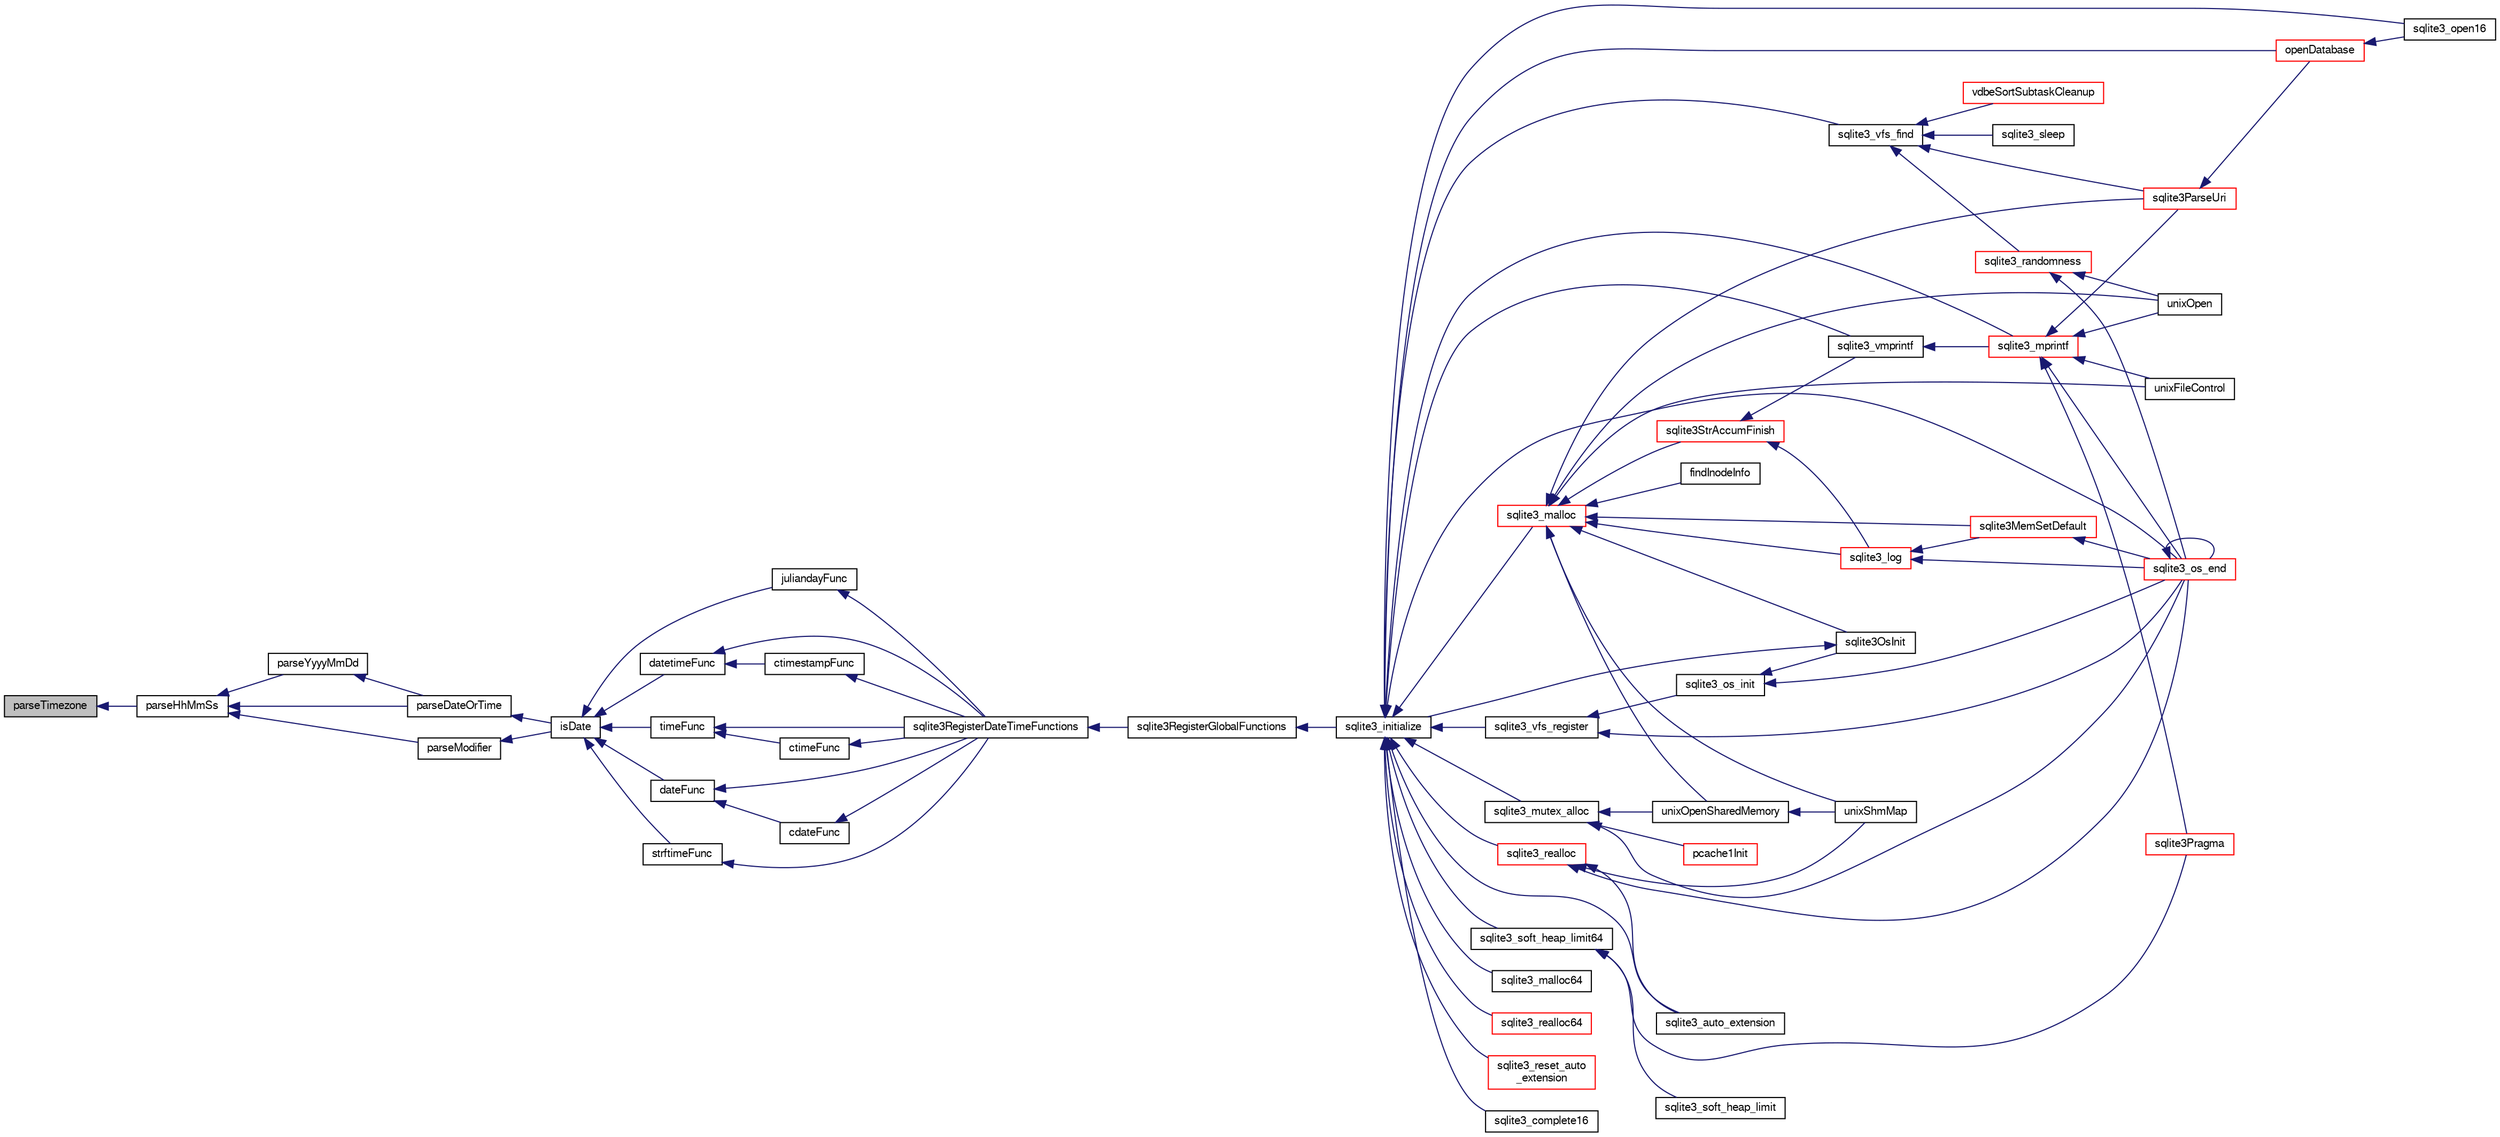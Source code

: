 digraph "parseTimezone"
{
  edge [fontname="FreeSans",fontsize="10",labelfontname="FreeSans",labelfontsize="10"];
  node [fontname="FreeSans",fontsize="10",shape=record];
  rankdir="LR";
  Node214488 [label="parseTimezone",height=0.2,width=0.4,color="black", fillcolor="grey75", style="filled", fontcolor="black"];
  Node214488 -> Node214489 [dir="back",color="midnightblue",fontsize="10",style="solid",fontname="FreeSans"];
  Node214489 [label="parseHhMmSs",height=0.2,width=0.4,color="black", fillcolor="white", style="filled",URL="$sqlite3_8c.html#ac4cdecf91abf320cc407022a3bd4944f"];
  Node214489 -> Node214490 [dir="back",color="midnightblue",fontsize="10",style="solid",fontname="FreeSans"];
  Node214490 [label="parseYyyyMmDd",height=0.2,width=0.4,color="black", fillcolor="white", style="filled",URL="$sqlite3_8c.html#ad3a4252b0c148f0174e1e546115b5802"];
  Node214490 -> Node214491 [dir="back",color="midnightblue",fontsize="10",style="solid",fontname="FreeSans"];
  Node214491 [label="parseDateOrTime",height=0.2,width=0.4,color="black", fillcolor="white", style="filled",URL="$sqlite3_8c.html#a86a0ea000a0479eb6de44cbeb82acef9"];
  Node214491 -> Node214492 [dir="back",color="midnightblue",fontsize="10",style="solid",fontname="FreeSans"];
  Node214492 [label="isDate",height=0.2,width=0.4,color="black", fillcolor="white", style="filled",URL="$sqlite3_8c.html#a88586fabfb5a2ee248ccf6f5dfb90904"];
  Node214492 -> Node214493 [dir="back",color="midnightblue",fontsize="10",style="solid",fontname="FreeSans"];
  Node214493 [label="juliandayFunc",height=0.2,width=0.4,color="black", fillcolor="white", style="filled",URL="$sqlite3_8c.html#ac3eed2d3f72c21bee1e65f9d0f33a263"];
  Node214493 -> Node214494 [dir="back",color="midnightblue",fontsize="10",style="solid",fontname="FreeSans"];
  Node214494 [label="sqlite3RegisterDateTimeFunctions",height=0.2,width=0.4,color="black", fillcolor="white", style="filled",URL="$sqlite3_8c.html#a44405fdf6c4462912007f6602ecc0bb4"];
  Node214494 -> Node214495 [dir="back",color="midnightblue",fontsize="10",style="solid",fontname="FreeSans"];
  Node214495 [label="sqlite3RegisterGlobalFunctions",height=0.2,width=0.4,color="black", fillcolor="white", style="filled",URL="$sqlite3_8c.html#a9f75bd111010f29e1b8d74344473c4ec"];
  Node214495 -> Node214496 [dir="back",color="midnightblue",fontsize="10",style="solid",fontname="FreeSans"];
  Node214496 [label="sqlite3_initialize",height=0.2,width=0.4,color="black", fillcolor="white", style="filled",URL="$sqlite3_8h.html#ab0c0ee2d5d4cf8b28e9572296a8861df"];
  Node214496 -> Node214497 [dir="back",color="midnightblue",fontsize="10",style="solid",fontname="FreeSans"];
  Node214497 [label="sqlite3_vfs_find",height=0.2,width=0.4,color="black", fillcolor="white", style="filled",URL="$sqlite3_8h.html#ac201a26de3dfa1d6deb8069eb8d95627"];
  Node214497 -> Node214498 [dir="back",color="midnightblue",fontsize="10",style="solid",fontname="FreeSans"];
  Node214498 [label="sqlite3_randomness",height=0.2,width=0.4,color="red", fillcolor="white", style="filled",URL="$sqlite3_8h.html#aa452ad88657d4606e137b09c4e9315c7"];
  Node214498 -> Node214502 [dir="back",color="midnightblue",fontsize="10",style="solid",fontname="FreeSans"];
  Node214502 [label="unixOpen",height=0.2,width=0.4,color="black", fillcolor="white", style="filled",URL="$sqlite3_8c.html#a8ed5efc47b6e14f7805cd1bb9b215775"];
  Node214498 -> Node214503 [dir="back",color="midnightblue",fontsize="10",style="solid",fontname="FreeSans"];
  Node214503 [label="sqlite3_os_end",height=0.2,width=0.4,color="red", fillcolor="white", style="filled",URL="$sqlite3_8h.html#a2288c95881ecca13d994e42b6a958906"];
  Node214503 -> Node214503 [dir="back",color="midnightblue",fontsize="10",style="solid",fontname="FreeSans"];
  Node214497 -> Node214901 [dir="back",color="midnightblue",fontsize="10",style="solid",fontname="FreeSans"];
  Node214901 [label="vdbeSortSubtaskCleanup",height=0.2,width=0.4,color="red", fillcolor="white", style="filled",URL="$sqlite3_8c.html#abc8ce4c3ef58cc10f5b27642aab32b30"];
  Node214497 -> Node214904 [dir="back",color="midnightblue",fontsize="10",style="solid",fontname="FreeSans"];
  Node214904 [label="sqlite3ParseUri",height=0.2,width=0.4,color="red", fillcolor="white", style="filled",URL="$sqlite3_8c.html#aaa912f29a67460d8b2186c97056e8767"];
  Node214904 -> Node214747 [dir="back",color="midnightblue",fontsize="10",style="solid",fontname="FreeSans"];
  Node214747 [label="openDatabase",height=0.2,width=0.4,color="red", fillcolor="white", style="filled",URL="$sqlite3_8c.html#a6a9c3bc3a64234e863413f41db473758"];
  Node214747 -> Node214750 [dir="back",color="midnightblue",fontsize="10",style="solid",fontname="FreeSans"];
  Node214750 [label="sqlite3_open16",height=0.2,width=0.4,color="black", fillcolor="white", style="filled",URL="$sqlite3_8h.html#adbc401bb96713f32e553db32f6f3ca33"];
  Node214497 -> Node214905 [dir="back",color="midnightblue",fontsize="10",style="solid",fontname="FreeSans"];
  Node214905 [label="sqlite3_sleep",height=0.2,width=0.4,color="black", fillcolor="white", style="filled",URL="$sqlite3_8h.html#ad0c133ddbbecb6433f3c6ebef8966efa"];
  Node214496 -> Node214906 [dir="back",color="midnightblue",fontsize="10",style="solid",fontname="FreeSans"];
  Node214906 [label="sqlite3_vfs_register",height=0.2,width=0.4,color="black", fillcolor="white", style="filled",URL="$sqlite3_8h.html#a7184b289ccd4c4c7200589137d88c4ae"];
  Node214906 -> Node214907 [dir="back",color="midnightblue",fontsize="10",style="solid",fontname="FreeSans"];
  Node214907 [label="sqlite3_os_init",height=0.2,width=0.4,color="black", fillcolor="white", style="filled",URL="$sqlite3_8h.html#acebc2290d00a32d3afe2361f2979038b"];
  Node214907 -> Node214908 [dir="back",color="midnightblue",fontsize="10",style="solid",fontname="FreeSans"];
  Node214908 [label="sqlite3OsInit",height=0.2,width=0.4,color="black", fillcolor="white", style="filled",URL="$sqlite3_8c.html#afeaa886fe1ca086a30fd278b1d069762"];
  Node214908 -> Node214496 [dir="back",color="midnightblue",fontsize="10",style="solid",fontname="FreeSans"];
  Node214907 -> Node214503 [dir="back",color="midnightblue",fontsize="10",style="solid",fontname="FreeSans"];
  Node214906 -> Node214503 [dir="back",color="midnightblue",fontsize="10",style="solid",fontname="FreeSans"];
  Node214496 -> Node214909 [dir="back",color="midnightblue",fontsize="10",style="solid",fontname="FreeSans"];
  Node214909 [label="sqlite3_mutex_alloc",height=0.2,width=0.4,color="black", fillcolor="white", style="filled",URL="$sqlite3_8h.html#aa3f89418cd18e99596435c958b29b650"];
  Node214909 -> Node214910 [dir="back",color="midnightblue",fontsize="10",style="solid",fontname="FreeSans"];
  Node214910 [label="unixOpenSharedMemory",height=0.2,width=0.4,color="black", fillcolor="white", style="filled",URL="$sqlite3_8c.html#a30775afa2e08ca6ddc7853326afed7c7"];
  Node214910 -> Node214911 [dir="back",color="midnightblue",fontsize="10",style="solid",fontname="FreeSans"];
  Node214911 [label="unixShmMap",height=0.2,width=0.4,color="black", fillcolor="white", style="filled",URL="$sqlite3_8c.html#aeaa77f0ab08a4f4ee5f86e8c9727e974"];
  Node214909 -> Node214503 [dir="back",color="midnightblue",fontsize="10",style="solid",fontname="FreeSans"];
  Node214909 -> Node214912 [dir="back",color="midnightblue",fontsize="10",style="solid",fontname="FreeSans"];
  Node214912 [label="pcache1Init",height=0.2,width=0.4,color="red", fillcolor="white", style="filled",URL="$sqlite3_8c.html#a05e9c1daf3dd812db1d769b69b20e069"];
  Node214496 -> Node214982 [dir="back",color="midnightblue",fontsize="10",style="solid",fontname="FreeSans"];
  Node214982 [label="sqlite3_soft_heap_limit64",height=0.2,width=0.4,color="black", fillcolor="white", style="filled",URL="$sqlite3_8h.html#ab37b3a4d1652e3acb2c43d1252e6b852"];
  Node214982 -> Node214983 [dir="back",color="midnightblue",fontsize="10",style="solid",fontname="FreeSans"];
  Node214983 [label="sqlite3_soft_heap_limit",height=0.2,width=0.4,color="black", fillcolor="white", style="filled",URL="$sqlite3_8h.html#a18c3472581de3072201723e798524fdc"];
  Node214982 -> Node214590 [dir="back",color="midnightblue",fontsize="10",style="solid",fontname="FreeSans"];
  Node214590 [label="sqlite3Pragma",height=0.2,width=0.4,color="red", fillcolor="white", style="filled",URL="$sqlite3_8c.html#a111391370f58f8e6a6eca51fd34d62ed"];
  Node214496 -> Node214984 [dir="back",color="midnightblue",fontsize="10",style="solid",fontname="FreeSans"];
  Node214984 [label="sqlite3_malloc",height=0.2,width=0.4,color="red", fillcolor="white", style="filled",URL="$sqlite3_8h.html#a510e31845345737f17d86ce0b2328356"];
  Node214984 -> Node214908 [dir="back",color="midnightblue",fontsize="10",style="solid",fontname="FreeSans"];
  Node214984 -> Node214980 [dir="back",color="midnightblue",fontsize="10",style="solid",fontname="FreeSans"];
  Node214980 [label="sqlite3MemSetDefault",height=0.2,width=0.4,color="red", fillcolor="white", style="filled",URL="$sqlite3_8c.html#a162fbfd727e92c5f8f72625b5ff62549"];
  Node214980 -> Node214503 [dir="back",color="midnightblue",fontsize="10",style="solid",fontname="FreeSans"];
  Node214984 -> Node214985 [dir="back",color="midnightblue",fontsize="10",style="solid",fontname="FreeSans"];
  Node214985 [label="sqlite3StrAccumFinish",height=0.2,width=0.4,color="red", fillcolor="white", style="filled",URL="$sqlite3_8c.html#adb7f26b10ac1b847db6f000ef4c2e2ba"];
  Node214985 -> Node215059 [dir="back",color="midnightblue",fontsize="10",style="solid",fontname="FreeSans"];
  Node215059 [label="sqlite3_vmprintf",height=0.2,width=0.4,color="black", fillcolor="white", style="filled",URL="$sqlite3_8h.html#ac240de67ddf003828f16a6d9dd3fa3ca"];
  Node215059 -> Node215060 [dir="back",color="midnightblue",fontsize="10",style="solid",fontname="FreeSans"];
  Node215060 [label="sqlite3_mprintf",height=0.2,width=0.4,color="red", fillcolor="white", style="filled",URL="$sqlite3_8h.html#a9533933e57f7ccbb48c32041ce3a8862"];
  Node215060 -> Node214501 [dir="back",color="midnightblue",fontsize="10",style="solid",fontname="FreeSans"];
  Node214501 [label="unixFileControl",height=0.2,width=0.4,color="black", fillcolor="white", style="filled",URL="$sqlite3_8c.html#ad71f213fa385cc58f307cefd953c03ae"];
  Node215060 -> Node214502 [dir="back",color="midnightblue",fontsize="10",style="solid",fontname="FreeSans"];
  Node215060 -> Node214503 [dir="back",color="midnightblue",fontsize="10",style="solid",fontname="FreeSans"];
  Node215060 -> Node214590 [dir="back",color="midnightblue",fontsize="10",style="solid",fontname="FreeSans"];
  Node215060 -> Node214904 [dir="back",color="midnightblue",fontsize="10",style="solid",fontname="FreeSans"];
  Node214985 -> Node215167 [dir="back",color="midnightblue",fontsize="10",style="solid",fontname="FreeSans"];
  Node215167 [label="sqlite3_log",height=0.2,width=0.4,color="red", fillcolor="white", style="filled",URL="$sqlite3_8h.html#a298c9699bf9c143662c6b1fec4b2dc3b"];
  Node215167 -> Node214980 [dir="back",color="midnightblue",fontsize="10",style="solid",fontname="FreeSans"];
  Node215167 -> Node214503 [dir="back",color="midnightblue",fontsize="10",style="solid",fontname="FreeSans"];
  Node214984 -> Node215167 [dir="back",color="midnightblue",fontsize="10",style="solid",fontname="FreeSans"];
  Node214984 -> Node215246 [dir="back",color="midnightblue",fontsize="10",style="solid",fontname="FreeSans"];
  Node215246 [label="findInodeInfo",height=0.2,width=0.4,color="black", fillcolor="white", style="filled",URL="$sqlite3_8c.html#ac92c39062e69a79c4a62dfd55242c782"];
  Node214984 -> Node214501 [dir="back",color="midnightblue",fontsize="10",style="solid",fontname="FreeSans"];
  Node214984 -> Node214910 [dir="back",color="midnightblue",fontsize="10",style="solid",fontname="FreeSans"];
  Node214984 -> Node214911 [dir="back",color="midnightblue",fontsize="10",style="solid",fontname="FreeSans"];
  Node214984 -> Node214502 [dir="back",color="midnightblue",fontsize="10",style="solid",fontname="FreeSans"];
  Node214984 -> Node214904 [dir="back",color="midnightblue",fontsize="10",style="solid",fontname="FreeSans"];
  Node214496 -> Node215249 [dir="back",color="midnightblue",fontsize="10",style="solid",fontname="FreeSans"];
  Node215249 [label="sqlite3_malloc64",height=0.2,width=0.4,color="black", fillcolor="white", style="filled",URL="$sqlite3_8h.html#a12b7ee85e539ea28c130c5c75b96a82a"];
  Node214496 -> Node215250 [dir="back",color="midnightblue",fontsize="10",style="solid",fontname="FreeSans"];
  Node215250 [label="sqlite3_realloc",height=0.2,width=0.4,color="red", fillcolor="white", style="filled",URL="$sqlite3_8h.html#a627f0eeface58024ef47403d8cc76b35"];
  Node215250 -> Node214911 [dir="back",color="midnightblue",fontsize="10",style="solid",fontname="FreeSans"];
  Node215250 -> Node214503 [dir="back",color="midnightblue",fontsize="10",style="solid",fontname="FreeSans"];
  Node215250 -> Node215266 [dir="back",color="midnightblue",fontsize="10",style="solid",fontname="FreeSans"];
  Node215266 [label="sqlite3_auto_extension",height=0.2,width=0.4,color="black", fillcolor="white", style="filled",URL="$sqlite3_8h.html#a85a95b45e94f6bcd52aa39b6acdb36d7"];
  Node214496 -> Node215268 [dir="back",color="midnightblue",fontsize="10",style="solid",fontname="FreeSans"];
  Node215268 [label="sqlite3_realloc64",height=0.2,width=0.4,color="red", fillcolor="white", style="filled",URL="$sqlite3_8h.html#afe88c85e9f864a3fd92941cad197245d"];
  Node214496 -> Node215059 [dir="back",color="midnightblue",fontsize="10",style="solid",fontname="FreeSans"];
  Node214496 -> Node215060 [dir="back",color="midnightblue",fontsize="10",style="solid",fontname="FreeSans"];
  Node214496 -> Node214503 [dir="back",color="midnightblue",fontsize="10",style="solid",fontname="FreeSans"];
  Node214496 -> Node215266 [dir="back",color="midnightblue",fontsize="10",style="solid",fontname="FreeSans"];
  Node214496 -> Node215368 [dir="back",color="midnightblue",fontsize="10",style="solid",fontname="FreeSans"];
  Node215368 [label="sqlite3_reset_auto\l_extension",height=0.2,width=0.4,color="red", fillcolor="white", style="filled",URL="$sqlite3_8h.html#ac33f4064ae6690cada7bdc89e8153ffc"];
  Node214496 -> Node215233 [dir="back",color="midnightblue",fontsize="10",style="solid",fontname="FreeSans"];
  Node215233 [label="sqlite3_complete16",height=0.2,width=0.4,color="black", fillcolor="white", style="filled",URL="$sqlite3_8h.html#a3260341c2ef82787acca48414a1d03a1"];
  Node214496 -> Node214747 [dir="back",color="midnightblue",fontsize="10",style="solid",fontname="FreeSans"];
  Node214496 -> Node214750 [dir="back",color="midnightblue",fontsize="10",style="solid",fontname="FreeSans"];
  Node214492 -> Node215069 [dir="back",color="midnightblue",fontsize="10",style="solid",fontname="FreeSans"];
  Node215069 [label="datetimeFunc",height=0.2,width=0.4,color="black", fillcolor="white", style="filled",URL="$sqlite3_8c.html#a9755493e1c5c377b5ea7078b4029c24a"];
  Node215069 -> Node215070 [dir="back",color="midnightblue",fontsize="10",style="solid",fontname="FreeSans"];
  Node215070 [label="ctimestampFunc",height=0.2,width=0.4,color="black", fillcolor="white", style="filled",URL="$sqlite3_8c.html#af66b08c4ab0dce0ff0c92a61b580f514"];
  Node215070 -> Node214494 [dir="back",color="midnightblue",fontsize="10",style="solid",fontname="FreeSans"];
  Node215069 -> Node214494 [dir="back",color="midnightblue",fontsize="10",style="solid",fontname="FreeSans"];
  Node214492 -> Node215071 [dir="back",color="midnightblue",fontsize="10",style="solid",fontname="FreeSans"];
  Node215071 [label="timeFunc",height=0.2,width=0.4,color="black", fillcolor="white", style="filled",URL="$sqlite3_8c.html#aca881e4cda242c3a8f2256605cbf9e91"];
  Node215071 -> Node215072 [dir="back",color="midnightblue",fontsize="10",style="solid",fontname="FreeSans"];
  Node215072 [label="ctimeFunc",height=0.2,width=0.4,color="black", fillcolor="white", style="filled",URL="$sqlite3_8c.html#ad8e9781533516df5a0705e4b36155290"];
  Node215072 -> Node214494 [dir="back",color="midnightblue",fontsize="10",style="solid",fontname="FreeSans"];
  Node215071 -> Node214494 [dir="back",color="midnightblue",fontsize="10",style="solid",fontname="FreeSans"];
  Node214492 -> Node215073 [dir="back",color="midnightblue",fontsize="10",style="solid",fontname="FreeSans"];
  Node215073 [label="dateFunc",height=0.2,width=0.4,color="black", fillcolor="white", style="filled",URL="$sqlite3_8c.html#a0895a9abec96efb62b3c986a3c14ee32"];
  Node215073 -> Node215074 [dir="back",color="midnightblue",fontsize="10",style="solid",fontname="FreeSans"];
  Node215074 [label="cdateFunc",height=0.2,width=0.4,color="black", fillcolor="white", style="filled",URL="$sqlite3_8c.html#addf6dadca2fea72f90dfa99dbaa3da91"];
  Node215074 -> Node214494 [dir="back",color="midnightblue",fontsize="10",style="solid",fontname="FreeSans"];
  Node215073 -> Node214494 [dir="back",color="midnightblue",fontsize="10",style="solid",fontname="FreeSans"];
  Node214492 -> Node215075 [dir="back",color="midnightblue",fontsize="10",style="solid",fontname="FreeSans"];
  Node215075 [label="strftimeFunc",height=0.2,width=0.4,color="black", fillcolor="white", style="filled",URL="$sqlite3_8c.html#af531defbf93ba3aef96decedeafb344f"];
  Node215075 -> Node214494 [dir="back",color="midnightblue",fontsize="10",style="solid",fontname="FreeSans"];
  Node214489 -> Node214491 [dir="back",color="midnightblue",fontsize="10",style="solid",fontname="FreeSans"];
  Node214489 -> Node215294 [dir="back",color="midnightblue",fontsize="10",style="solid",fontname="FreeSans"];
  Node215294 [label="parseModifier",height=0.2,width=0.4,color="black", fillcolor="white", style="filled",URL="$sqlite3_8c.html#af27e39a2d2026d0f51799a9c254c4f06"];
  Node215294 -> Node214492 [dir="back",color="midnightblue",fontsize="10",style="solid",fontname="FreeSans"];
}
